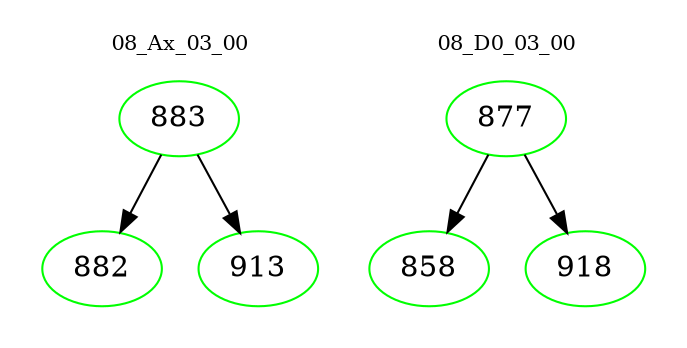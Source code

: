 digraph{
subgraph cluster_0 {
color = white
label = "08_Ax_03_00";
fontsize=10;
T0_883 [label="883", color="green"]
T0_883 -> T0_882 [color="black"]
T0_882 [label="882", color="green"]
T0_883 -> T0_913 [color="black"]
T0_913 [label="913", color="green"]
}
subgraph cluster_1 {
color = white
label = "08_D0_03_00";
fontsize=10;
T1_877 [label="877", color="green"]
T1_877 -> T1_858 [color="black"]
T1_858 [label="858", color="green"]
T1_877 -> T1_918 [color="black"]
T1_918 [label="918", color="green"]
}
}
